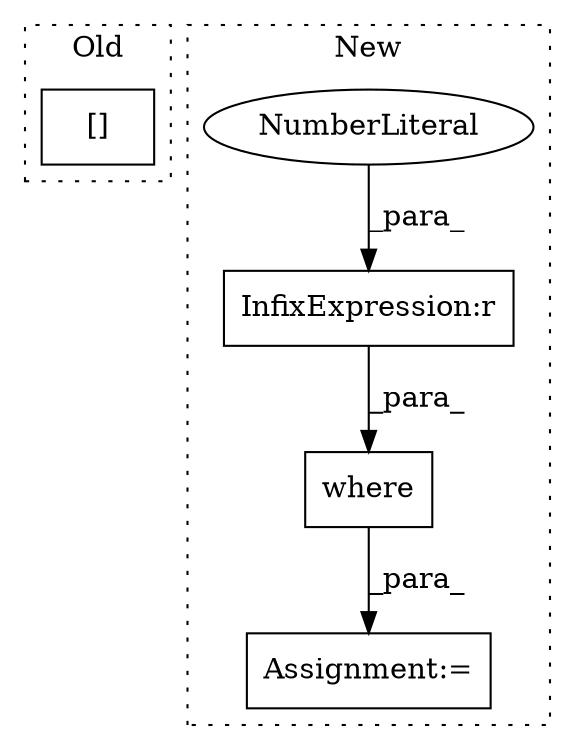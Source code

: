 digraph G {
subgraph cluster0 {
1 [label="[]" a="2" s="14335,14376" l="10,1" shape="box"];
label = "Old";
style="dotted";
}
subgraph cluster1 {
2 [label="where" a="32" s="14324,14385" l="6,1" shape="box"];
3 [label="Assignment:=" a="7" s="14317" l="1" shape="box"];
4 [label="InfixExpression:r" a="27" s="14352" l="3" shape="box"];
5 [label="NumberLiteral" a="34" s="14355" l="1" shape="ellipse"];
label = "New";
style="dotted";
}
2 -> 3 [label="_para_"];
4 -> 2 [label="_para_"];
5 -> 4 [label="_para_"];
}